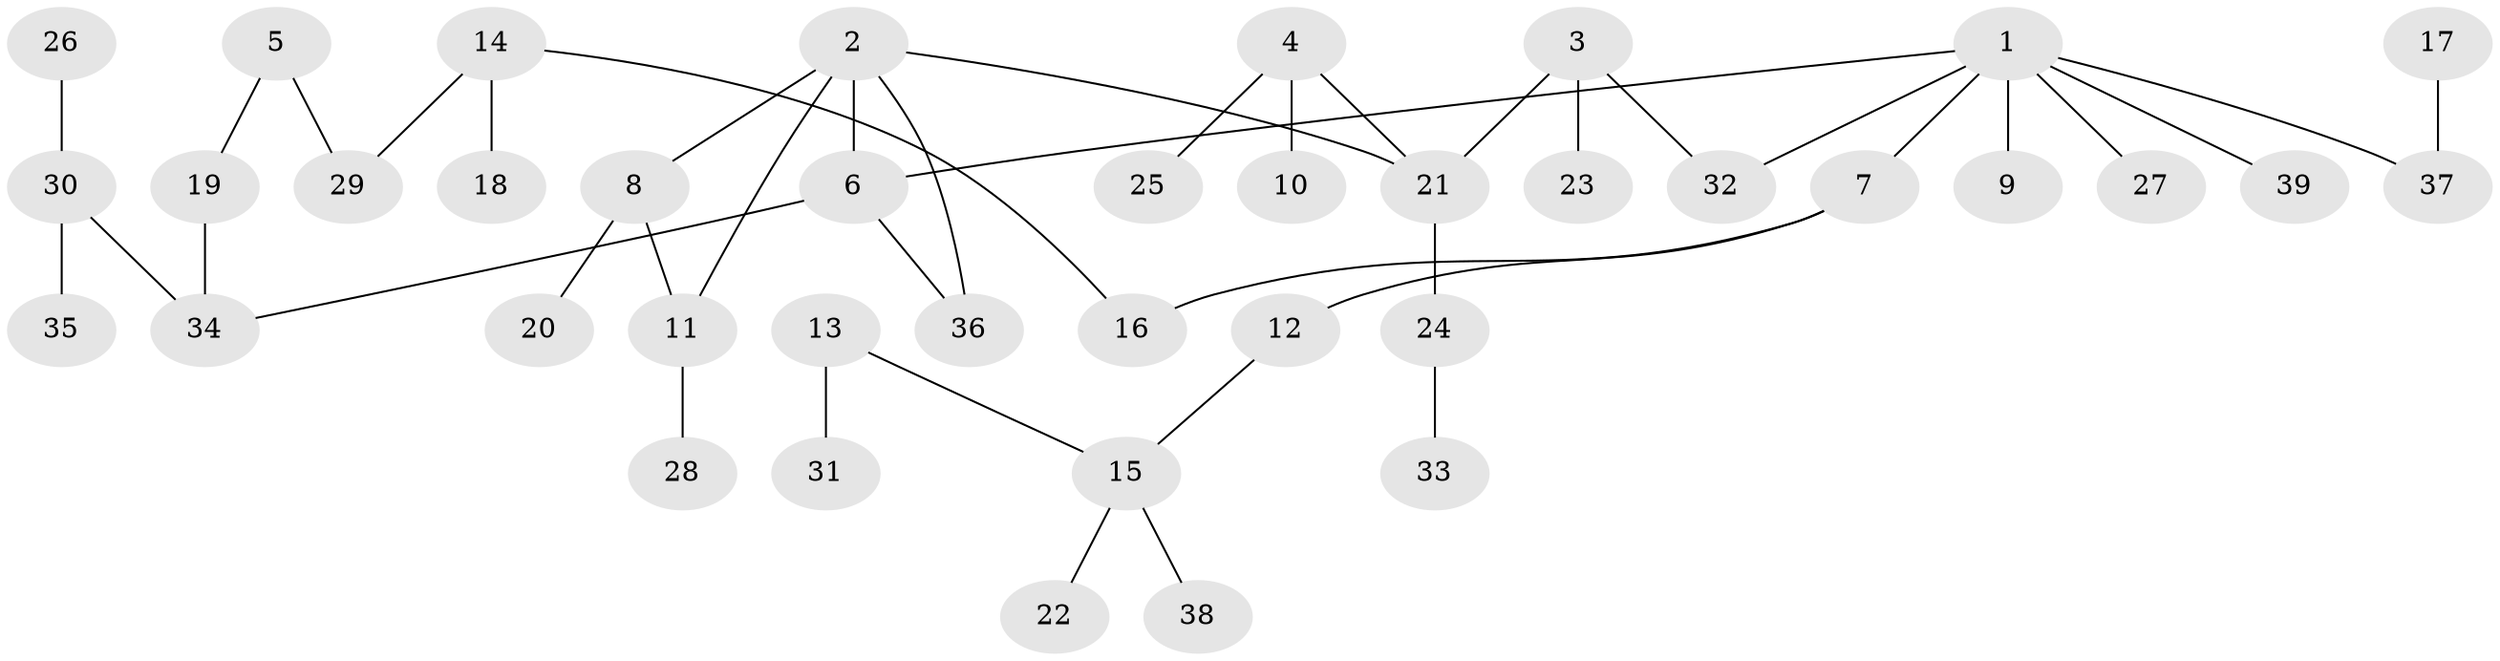 // original degree distribution, {5: 0.05128205128205128, 6: 0.02564102564102564, 4: 0.11538461538461539, 3: 0.07692307692307693, 1: 0.48717948717948717, 2: 0.24358974358974358}
// Generated by graph-tools (version 1.1) at 2025/01/03/09/25 03:01:05]
// undirected, 39 vertices, 42 edges
graph export_dot {
graph [start="1"]
  node [color=gray90,style=filled];
  1;
  2;
  3;
  4;
  5;
  6;
  7;
  8;
  9;
  10;
  11;
  12;
  13;
  14;
  15;
  16;
  17;
  18;
  19;
  20;
  21;
  22;
  23;
  24;
  25;
  26;
  27;
  28;
  29;
  30;
  31;
  32;
  33;
  34;
  35;
  36;
  37;
  38;
  39;
  1 -- 6 [weight=1.0];
  1 -- 7 [weight=1.0];
  1 -- 9 [weight=1.0];
  1 -- 27 [weight=1.0];
  1 -- 32 [weight=1.0];
  1 -- 37 [weight=1.0];
  1 -- 39 [weight=1.0];
  2 -- 6 [weight=1.0];
  2 -- 8 [weight=1.0];
  2 -- 11 [weight=1.0];
  2 -- 21 [weight=1.0];
  2 -- 36 [weight=1.0];
  3 -- 21 [weight=1.0];
  3 -- 23 [weight=1.0];
  3 -- 32 [weight=1.0];
  4 -- 10 [weight=1.0];
  4 -- 21 [weight=1.0];
  4 -- 25 [weight=1.0];
  5 -- 19 [weight=1.0];
  5 -- 29 [weight=1.0];
  6 -- 34 [weight=1.0];
  6 -- 36 [weight=1.0];
  7 -- 12 [weight=1.0];
  7 -- 16 [weight=1.0];
  8 -- 11 [weight=1.0];
  8 -- 20 [weight=1.0];
  11 -- 28 [weight=1.0];
  12 -- 15 [weight=1.0];
  13 -- 15 [weight=1.0];
  13 -- 31 [weight=1.0];
  14 -- 16 [weight=1.0];
  14 -- 18 [weight=1.0];
  14 -- 29 [weight=1.0];
  15 -- 22 [weight=1.0];
  15 -- 38 [weight=1.0];
  17 -- 37 [weight=1.0];
  19 -- 34 [weight=1.0];
  21 -- 24 [weight=1.0];
  24 -- 33 [weight=1.0];
  26 -- 30 [weight=1.0];
  30 -- 34 [weight=1.0];
  30 -- 35 [weight=1.0];
}
